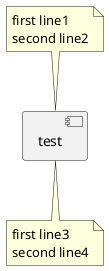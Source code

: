 @startuml
component test
note top of test: first line1\nsecond line2
note bottom of test
    first line3
    second line4
end note
@enduml
